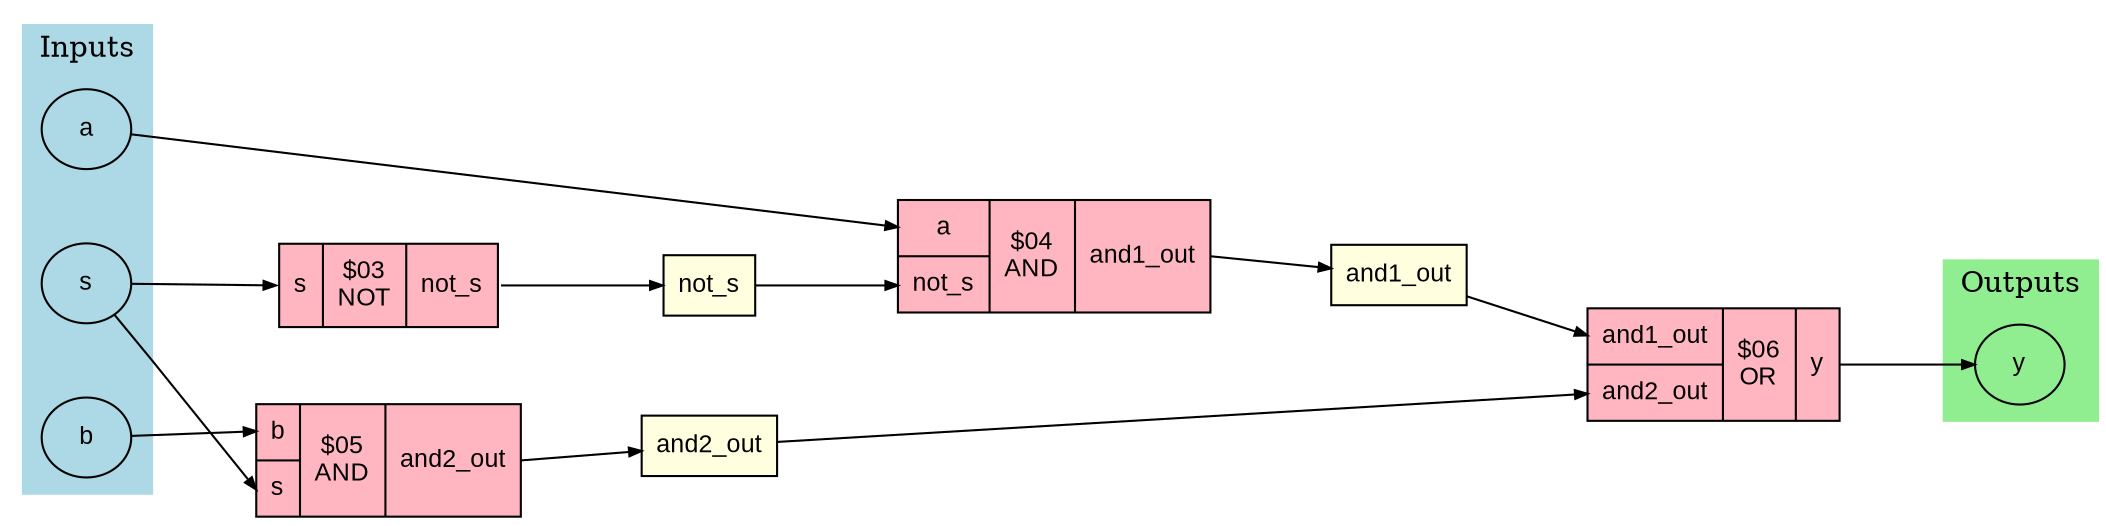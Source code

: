 digraph multiplexer {
	graph [concentrate=false dpi=300 nodesep=0.5 ordering=out rankdir=LR ranksep=0.8 splines=polyline]
	node [fillcolor=white fontname=Arial fontsize=12 height=0.4 margin=0.1 penwidth=1.0 shape=record style=filled width=0.6]
	edge [arrowhead=normal arrowsize=0.6 fontname=Arial fontsize=10 penwidth=1.0]
	a [label=a fillcolor=lightblue shape=ellipse style=filled]
	b [label=b fillcolor=lightblue shape=ellipse style=filled]
	s [label=s fillcolor=lightblue shape=ellipse style=filled]
	y [label=y fillcolor=lightgreen shape=ellipse style=filled]
	not_s [label=not_s fillcolor=lightyellow shape=box style=filled]
	and1_out [label=and1_out fillcolor=lightyellow shape=box style=filled]
	and2_out [label=and2_out fillcolor=lightyellow shape=box style=filled]
	not_not1 [label="{{<s> s}|{$03\nNOT}|<not_s> not_s}" fillcolor=lightpink shape=record style=filled]
	s -> not_not1:s
	not_not1:not_s -> not_s
	and_and1 [label="{{<a> a|<not_s> not_s}|{$04\nAND}|<and1_out> and1_out}" fillcolor=lightpink shape=record style=filled]
	a -> and_and1:a
	not_s -> and_and1:not_s
	and_and1:and1_out -> and1_out
	and_and2 [label="{{<b> b|<s> s}|{$05\nAND}|<and2_out> and2_out}" fillcolor=lightpink shape=record style=filled]
	b -> and_and2:b
	s -> and_and2:s
	and_and2:and2_out -> and2_out
	or_or1 [label="{{<and1_out> and1_out|<and2_out> and2_out}|{$06\nOR}|<y> y}" fillcolor=lightpink shape=record style=filled]
	and1_out -> or_or1:and1_out
	and2_out -> or_or1:and2_out
	or_or1:y -> y
	subgraph cluster_inputs {
		color=lightblue label=Inputs rank=source style=filled
		a
		b
		s
	}
	subgraph cluster_outputs {
		color=lightgreen label=Outputs rank=sink style=filled
		y
	}
}
